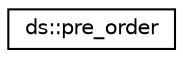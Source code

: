 digraph "Graphical Class Hierarchy"
{
  edge [fontname="Helvetica",fontsize="10",labelfontname="Helvetica",labelfontsize="10"];
  node [fontname="Helvetica",fontsize="10",shape=record];
  rankdir="LR";
  Node1 [label="ds::pre_order",height=0.2,width=0.4,color="black", fillcolor="white", style="filled",URL="$classds_1_1pre__order.html"];
}
